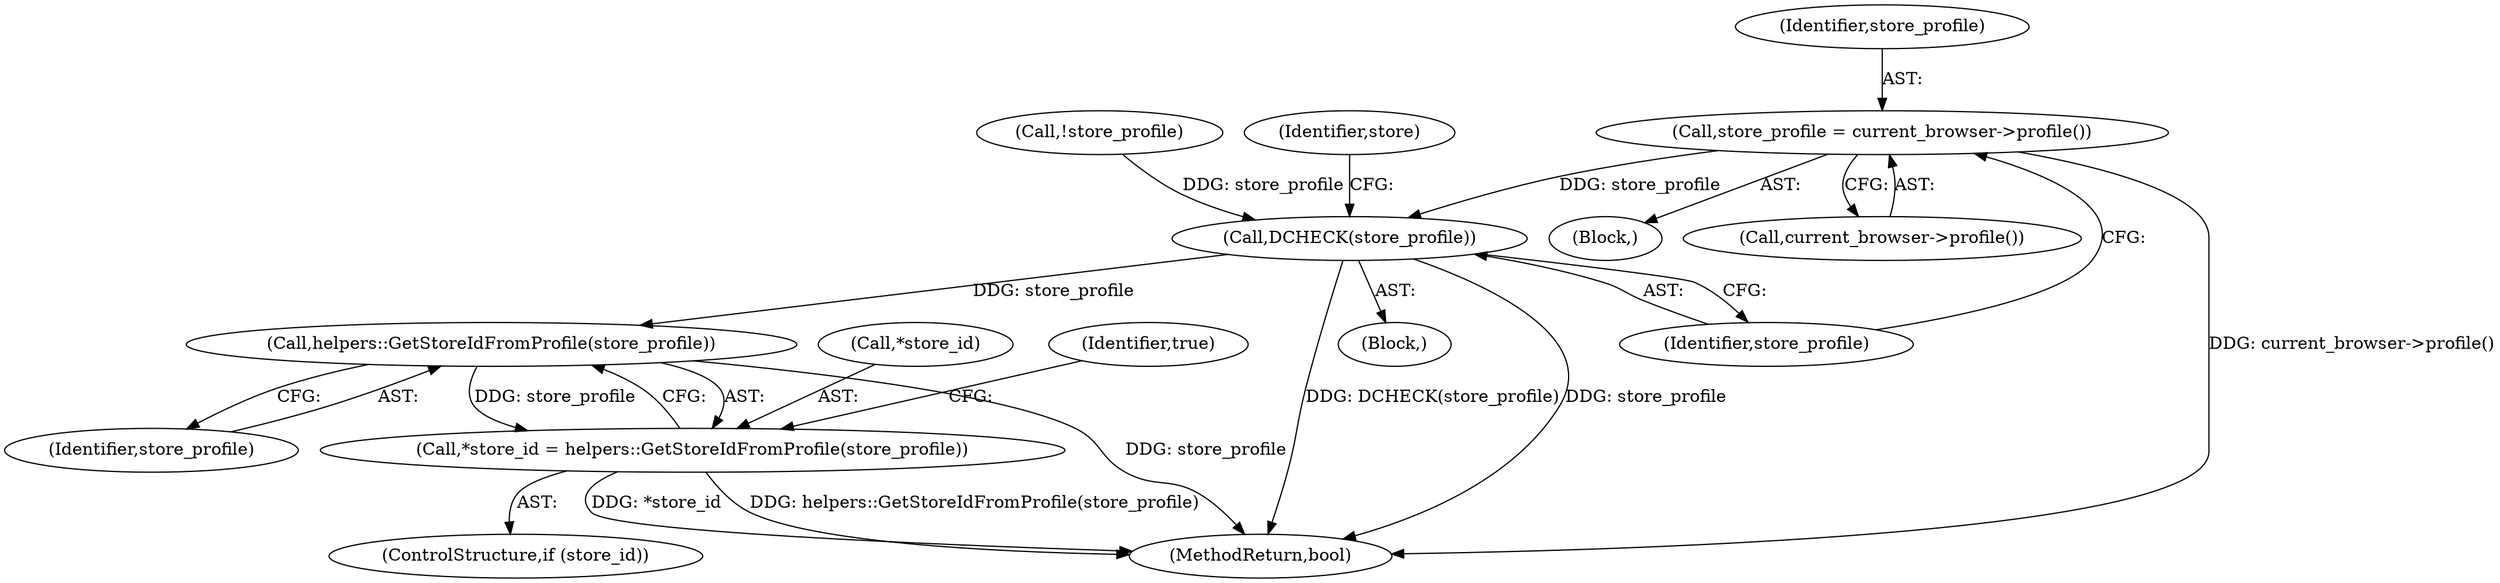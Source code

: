 digraph "0_Chrome_b7e899141194fa27d55a990e38ae8bdcc5183a90@pointer" {
"1000157" [label="(Call,store_profile = current_browser->profile())"];
"1000160" [label="(Call,DCHECK(store_profile))"];
"1000173" [label="(Call,helpers::GetStoreIdFromProfile(store_profile))"];
"1000170" [label="(Call,*store_id = helpers::GetStoreIdFromProfile(store_profile))"];
"1000157" [label="(Call,store_profile = current_browser->profile())"];
"1000176" [label="(Identifier,true)"];
"1000104" [label="(Block,)"];
"1000160" [label="(Call,DCHECK(store_profile))"];
"1000132" [label="(Call,!store_profile)"];
"1000159" [label="(Call,current_browser->profile())"];
"1000170" [label="(Call,*store_id = helpers::GetStoreIdFromProfile(store_profile))"];
"1000173" [label="(Call,helpers::GetStoreIdFromProfile(store_profile))"];
"1000174" [label="(Identifier,store_profile)"];
"1000171" [label="(Call,*store_id)"];
"1000168" [label="(ControlStructure,if (store_id))"];
"1000158" [label="(Identifier,store_profile)"];
"1000161" [label="(Identifier,store_profile)"];
"1000163" [label="(Identifier,store)"];
"1000177" [label="(MethodReturn,bool)"];
"1000143" [label="(Block,)"];
"1000157" -> "1000143"  [label="AST: "];
"1000157" -> "1000159"  [label="CFG: "];
"1000158" -> "1000157"  [label="AST: "];
"1000159" -> "1000157"  [label="AST: "];
"1000161" -> "1000157"  [label="CFG: "];
"1000157" -> "1000177"  [label="DDG: current_browser->profile()"];
"1000157" -> "1000160"  [label="DDG: store_profile"];
"1000160" -> "1000104"  [label="AST: "];
"1000160" -> "1000161"  [label="CFG: "];
"1000161" -> "1000160"  [label="AST: "];
"1000163" -> "1000160"  [label="CFG: "];
"1000160" -> "1000177"  [label="DDG: DCHECK(store_profile)"];
"1000160" -> "1000177"  [label="DDG: store_profile"];
"1000132" -> "1000160"  [label="DDG: store_profile"];
"1000160" -> "1000173"  [label="DDG: store_profile"];
"1000173" -> "1000170"  [label="AST: "];
"1000173" -> "1000174"  [label="CFG: "];
"1000174" -> "1000173"  [label="AST: "];
"1000170" -> "1000173"  [label="CFG: "];
"1000173" -> "1000177"  [label="DDG: store_profile"];
"1000173" -> "1000170"  [label="DDG: store_profile"];
"1000170" -> "1000168"  [label="AST: "];
"1000171" -> "1000170"  [label="AST: "];
"1000176" -> "1000170"  [label="CFG: "];
"1000170" -> "1000177"  [label="DDG: helpers::GetStoreIdFromProfile(store_profile)"];
"1000170" -> "1000177"  [label="DDG: *store_id"];
}
